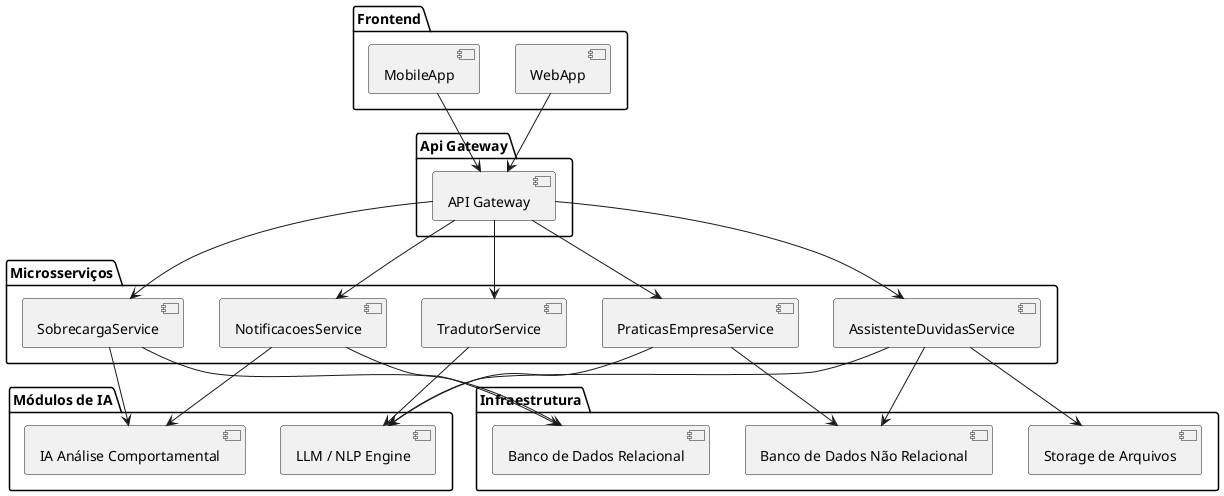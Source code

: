 @startuml
package "Frontend" {
  [WebApp] 
  [MobileApp]
}

package "Api Gateway" {
  [API Gateway]
}

package "Microsserviços" {
  [SobrecargaService]
  [PraticasEmpresaService]
  [NotificacoesService]
  [TradutorService]
  [AssistenteDuvidasService]
}

package "Módulos de IA" {
  [LLM / NLP Engine]
  [IA Análise Comportamental]
}

package "Infraestrutura" {
  [Banco de Dados Relacional]
  [Banco de Dados Não Relacional]
  [Storage de Arquivos]
}

WebApp --> [API Gateway]
MobileApp --> [API Gateway]

[API Gateway] --> [SobrecargaService]
[API Gateway] --> [PraticasEmpresaService]
[API Gateway] --> [NotificacoesService]
[API Gateway] --> [TradutorService]
[API Gateway] --> [AssistenteDuvidasService]

[SobrecargaService] --> [IA Análise Comportamental]
[PraticasEmpresaService] --> [LLM / NLP Engine]
[NotificacoesService] --> [IA Análise Comportamental]
[TradutorService] --> [LLM / NLP Engine]
[AssistenteDuvidasService] --> [LLM / NLP Engine]

[SobrecargaService] --> [Banco de Dados Relacional]
[NotificacoesService] --> [Banco de Dados Relacional]
[PraticasEmpresaService] --> [Banco de Dados Não Relacional]
[AssistenteDuvidasService] --> [Banco de Dados Não Relacional]
[AssistenteDuvidasService] --> [Storage de Arquivos]
@enduml
